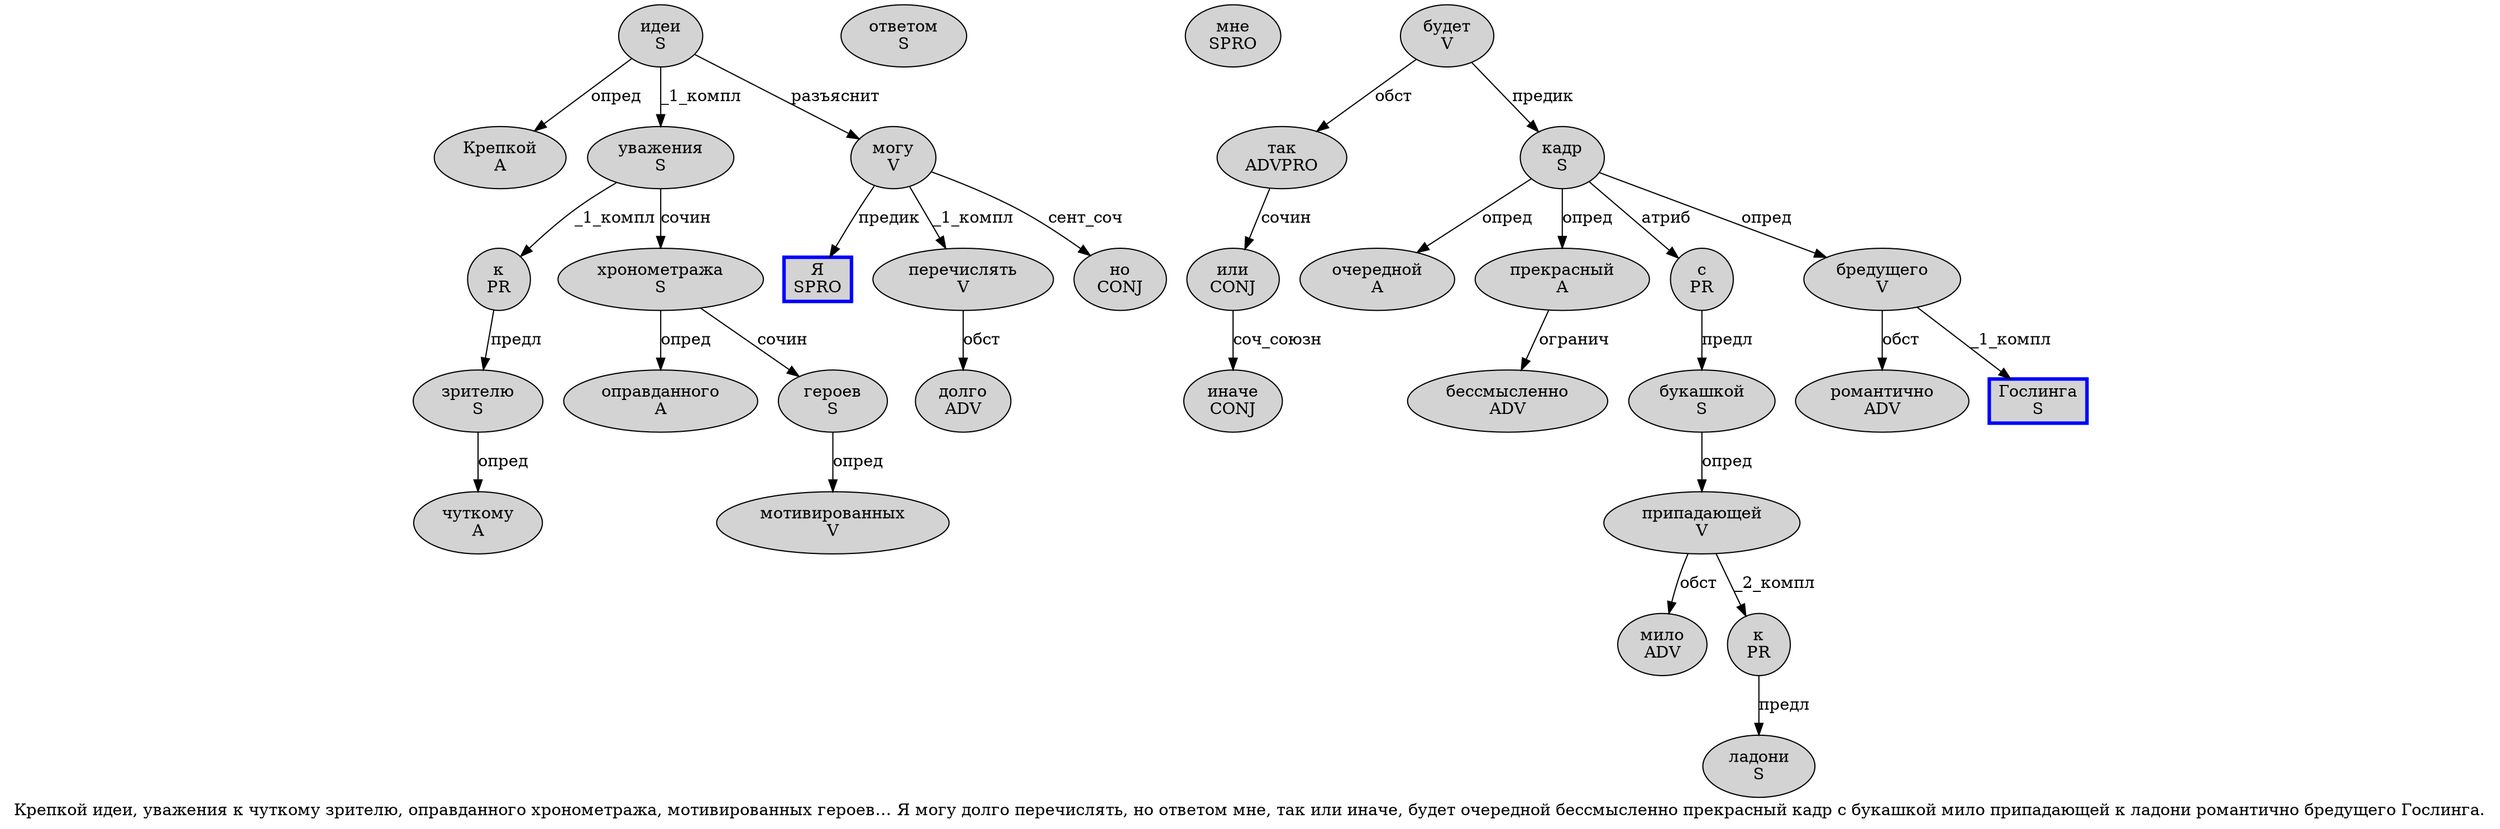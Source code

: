 digraph SENTENCE_2652 {
	graph [label="Крепкой идеи, уважения к чуткому зрителю, оправданного хронометража, мотивированных героев… Я могу долго перечислять, но ответом мне, так или иначе, будет очередной бессмысленно прекрасный кадр с букашкой мило припадающей к ладони романтично бредущего Гослинга."]
	node [style=filled]
		0 [label="Крепкой
A" color="" fillcolor=lightgray penwidth=1 shape=ellipse]
		1 [label="идеи
S" color="" fillcolor=lightgray penwidth=1 shape=ellipse]
		3 [label="уважения
S" color="" fillcolor=lightgray penwidth=1 shape=ellipse]
		4 [label="к
PR" color="" fillcolor=lightgray penwidth=1 shape=ellipse]
		5 [label="чуткому
A" color="" fillcolor=lightgray penwidth=1 shape=ellipse]
		6 [label="зрителю
S" color="" fillcolor=lightgray penwidth=1 shape=ellipse]
		8 [label="оправданного
A" color="" fillcolor=lightgray penwidth=1 shape=ellipse]
		9 [label="хронометража
S" color="" fillcolor=lightgray penwidth=1 shape=ellipse]
		11 [label="мотивированных
V" color="" fillcolor=lightgray penwidth=1 shape=ellipse]
		12 [label="героев
S" color="" fillcolor=lightgray penwidth=1 shape=ellipse]
		14 [label="Я
SPRO" color=blue fillcolor=lightgray penwidth=3 shape=box]
		15 [label="могу
V" color="" fillcolor=lightgray penwidth=1 shape=ellipse]
		16 [label="долго
ADV" color="" fillcolor=lightgray penwidth=1 shape=ellipse]
		17 [label="перечислять
V" color="" fillcolor=lightgray penwidth=1 shape=ellipse]
		19 [label="но
CONJ" color="" fillcolor=lightgray penwidth=1 shape=ellipse]
		20 [label="ответом
S" color="" fillcolor=lightgray penwidth=1 shape=ellipse]
		21 [label="мне
SPRO" color="" fillcolor=lightgray penwidth=1 shape=ellipse]
		23 [label="так
ADVPRO" color="" fillcolor=lightgray penwidth=1 shape=ellipse]
		24 [label="или
CONJ" color="" fillcolor=lightgray penwidth=1 shape=ellipse]
		25 [label="иначе
CONJ" color="" fillcolor=lightgray penwidth=1 shape=ellipse]
		27 [label="будет
V" color="" fillcolor=lightgray penwidth=1 shape=ellipse]
		28 [label="очередной
A" color="" fillcolor=lightgray penwidth=1 shape=ellipse]
		29 [label="бессмысленно
ADV" color="" fillcolor=lightgray penwidth=1 shape=ellipse]
		30 [label="прекрасный
A" color="" fillcolor=lightgray penwidth=1 shape=ellipse]
		31 [label="кадр
S" color="" fillcolor=lightgray penwidth=1 shape=ellipse]
		32 [label="с
PR" color="" fillcolor=lightgray penwidth=1 shape=ellipse]
		33 [label="букашкой
S" color="" fillcolor=lightgray penwidth=1 shape=ellipse]
		34 [label="мило
ADV" color="" fillcolor=lightgray penwidth=1 shape=ellipse]
		35 [label="припадающей
V" color="" fillcolor=lightgray penwidth=1 shape=ellipse]
		36 [label="к
PR" color="" fillcolor=lightgray penwidth=1 shape=ellipse]
		37 [label="ладони
S" color="" fillcolor=lightgray penwidth=1 shape=ellipse]
		38 [label="романтично
ADV" color="" fillcolor=lightgray penwidth=1 shape=ellipse]
		39 [label="бредущего
V" color="" fillcolor=lightgray penwidth=1 shape=ellipse]
		40 [label="Гослинга
S" color=blue fillcolor=lightgray penwidth=3 shape=box]
			32 -> 33 [label="предл"]
			33 -> 35 [label="опред"]
			23 -> 24 [label="сочин"]
			6 -> 5 [label="опред"]
			3 -> 4 [label="_1_компл"]
			3 -> 9 [label="сочин"]
			31 -> 28 [label="опред"]
			31 -> 30 [label="опред"]
			31 -> 32 [label="атриб"]
			31 -> 39 [label="опред"]
			1 -> 0 [label="опред"]
			1 -> 3 [label="_1_компл"]
			1 -> 15 [label="разъяснит"]
			36 -> 37 [label="предл"]
			30 -> 29 [label="огранич"]
			39 -> 38 [label="обст"]
			39 -> 40 [label="_1_компл"]
			4 -> 6 [label="предл"]
			12 -> 11 [label="опред"]
			27 -> 23 [label="обст"]
			27 -> 31 [label="предик"]
			17 -> 16 [label="обст"]
			35 -> 34 [label="обст"]
			35 -> 36 [label="_2_компл"]
			24 -> 25 [label="соч_союзн"]
			15 -> 14 [label="предик"]
			15 -> 17 [label="_1_компл"]
			15 -> 19 [label="сент_соч"]
			9 -> 8 [label="опред"]
			9 -> 12 [label="сочин"]
}